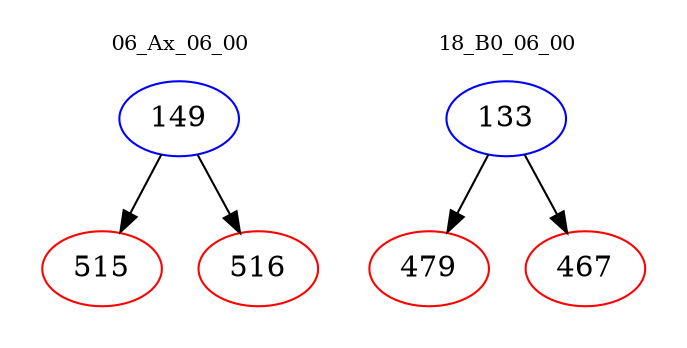 digraph{
subgraph cluster_0 {
color = white
label = "06_Ax_06_00";
fontsize=10;
T0_149 [label="149", color="blue"]
T0_149 -> T0_515 [color="black"]
T0_515 [label="515", color="red"]
T0_149 -> T0_516 [color="black"]
T0_516 [label="516", color="red"]
}
subgraph cluster_1 {
color = white
label = "18_B0_06_00";
fontsize=10;
T1_133 [label="133", color="blue"]
T1_133 -> T1_479 [color="black"]
T1_479 [label="479", color="red"]
T1_133 -> T1_467 [color="black"]
T1_467 [label="467", color="red"]
}
}

